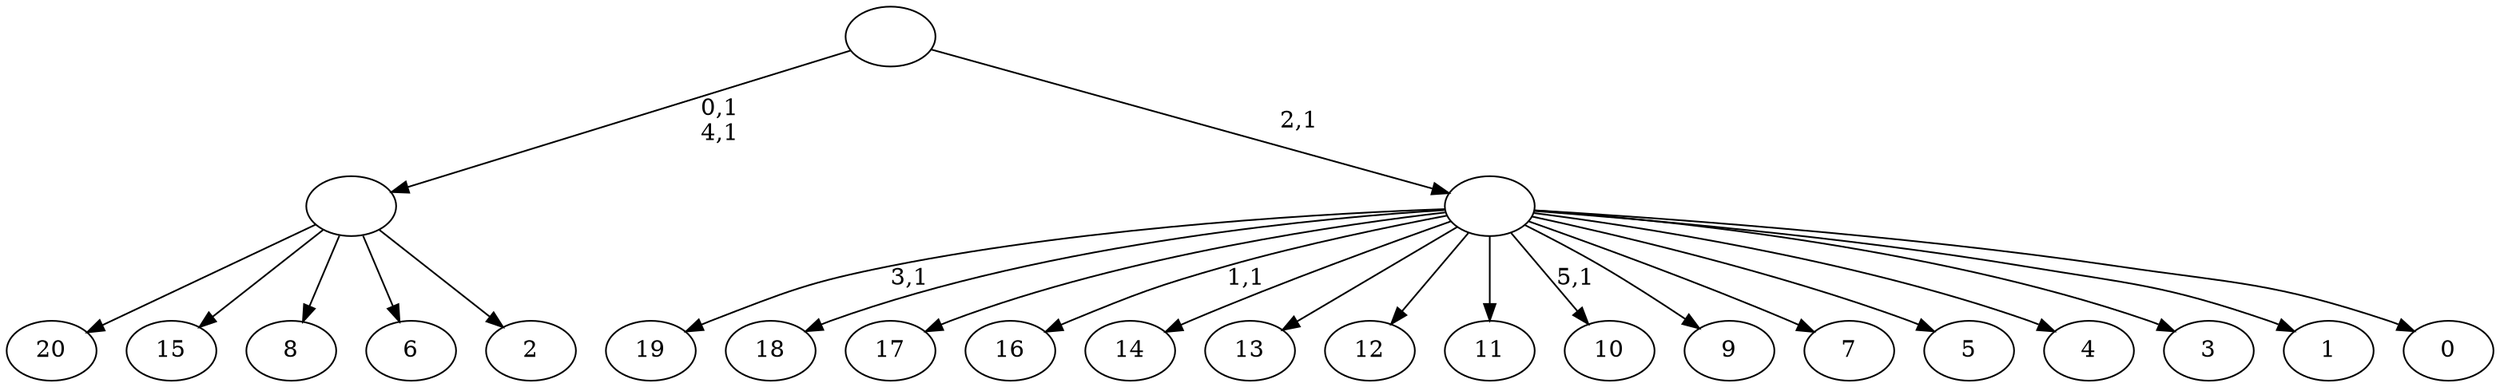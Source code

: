 digraph T {
	27 [label="20"]
	26 [label="19"]
	24 [label="18"]
	23 [label="17"]
	22 [label="16"]
	20 [label="15"]
	19 [label="14"]
	18 [label="13"]
	17 [label="12"]
	16 [label="11"]
	15 [label="10"]
	13 [label="9"]
	12 [label="8"]
	11 [label="7"]
	10 [label="6"]
	9 [label="5"]
	8 [label="4"]
	7 [label="3"]
	6 [label="2"]
	5 [label=""]
	3 [label="1"]
	2 [label="0"]
	1 [label=""]
	0 [label=""]
	5 -> 27 [label=""]
	5 -> 20 [label=""]
	5 -> 12 [label=""]
	5 -> 10 [label=""]
	5 -> 6 [label=""]
	1 -> 15 [label="5,1"]
	1 -> 22 [label="1,1"]
	1 -> 26 [label="3,1"]
	1 -> 24 [label=""]
	1 -> 23 [label=""]
	1 -> 19 [label=""]
	1 -> 18 [label=""]
	1 -> 17 [label=""]
	1 -> 16 [label=""]
	1 -> 13 [label=""]
	1 -> 11 [label=""]
	1 -> 9 [label=""]
	1 -> 8 [label=""]
	1 -> 7 [label=""]
	1 -> 3 [label=""]
	1 -> 2 [label=""]
	0 -> 5 [label="0,1\n4,1"]
	0 -> 1 [label="2,1"]
}
